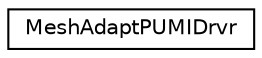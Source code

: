 digraph "Graphical Class Hierarchy"
{
 // LATEX_PDF_SIZE
  edge [fontname="Helvetica",fontsize="10",labelfontname="Helvetica",labelfontsize="10"];
  node [fontname="Helvetica",fontsize="10",shape=record];
  rankdir="LR";
  Node0 [label="MeshAdaptPUMIDrvr",height=0.2,width=0.4,color="black", fillcolor="white", style="filled",URL="$d4/d17/classMeshAdaptPUMIDrvr.html",tooltip="Class that handles the interface between SCOREC tools and Proteus."];
}
